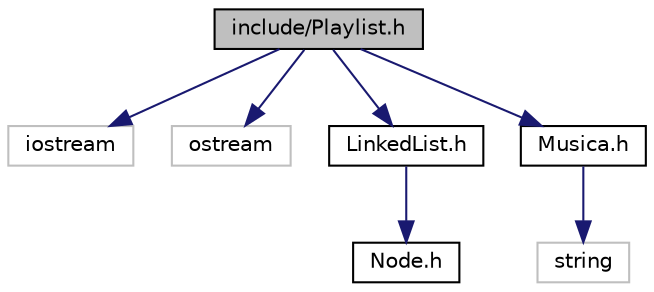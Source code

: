 digraph "include/Playlist.h"
{
 // LATEX_PDF_SIZE
  edge [fontname="Helvetica",fontsize="10",labelfontname="Helvetica",labelfontsize="10"];
  node [fontname="Helvetica",fontsize="10",shape=record];
  Node1 [label="include/Playlist.h",height=0.2,width=0.4,color="black", fillcolor="grey75", style="filled", fontcolor="black",tooltip="Arquivo cabeçalho da classe Playlist."];
  Node1 -> Node2 [color="midnightblue",fontsize="10",style="solid"];
  Node2 [label="iostream",height=0.2,width=0.4,color="grey75", fillcolor="white", style="filled",tooltip=" "];
  Node1 -> Node3 [color="midnightblue",fontsize="10",style="solid"];
  Node3 [label="ostream",height=0.2,width=0.4,color="grey75", fillcolor="white", style="filled",tooltip=" "];
  Node1 -> Node4 [color="midnightblue",fontsize="10",style="solid"];
  Node4 [label="LinkedList.h",height=0.2,width=0.4,color="black", fillcolor="white", style="filled",URL="$LinkedList_8h.html",tooltip="Definição da classe LinkedList para implementação de uma lista encadeada."];
  Node4 -> Node5 [color="midnightblue",fontsize="10",style="solid"];
  Node5 [label="Node.h",height=0.2,width=0.4,color="black", fillcolor="white", style="filled",URL="$Node_8h.html",tooltip="Arquivo cabeçalho da classe Node."];
  Node1 -> Node6 [color="midnightblue",fontsize="10",style="solid"];
  Node6 [label="Musica.h",height=0.2,width=0.4,color="black", fillcolor="white", style="filled",URL="$Musica_8h.html",tooltip="Definição da classe Musica e seus métodos."];
  Node6 -> Node7 [color="midnightblue",fontsize="10",style="solid"];
  Node7 [label="string",height=0.2,width=0.4,color="grey75", fillcolor="white", style="filled",tooltip=" "];
}
